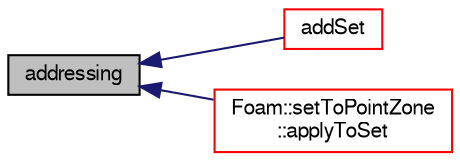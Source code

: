 digraph "addressing"
{
  bgcolor="transparent";
  edge [fontname="FreeSans",fontsize="10",labelfontname="FreeSans",labelfontsize="10"];
  node [fontname="FreeSans",fontsize="10",shape=record];
  rankdir="LR";
  Node966 [label="addressing",height=0.2,width=0.4,color="black", fillcolor="grey75", style="filled", fontcolor="black"];
  Node966 -> Node967 [dir="back",color="midnightblue",fontsize="10",style="solid",fontname="FreeSans"];
  Node967 [label="addSet",height=0.2,width=0.4,color="red",URL="$a25458.html#aac9372868e32f2c7de8b956890f035c2",tooltip="Add elements present in set. "];
  Node966 -> Node969 [dir="back",color="midnightblue",fontsize="10",style="solid",fontname="FreeSans"];
  Node969 [label="Foam::setToPointZone\l::applyToSet",height=0.2,width=0.4,color="red",URL="$a25434.html#a2d6074569c50892cef0d0f02422c89d1"];
}

